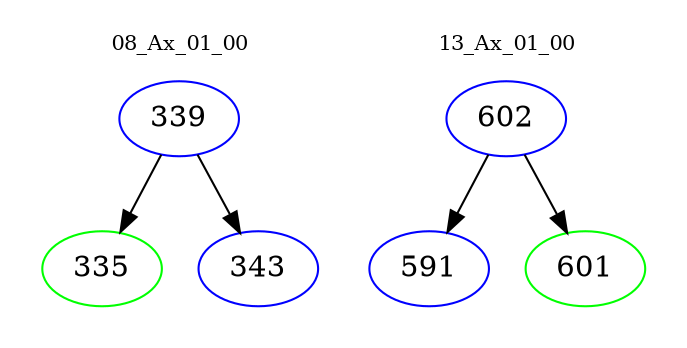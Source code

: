 digraph{
subgraph cluster_0 {
color = white
label = "08_Ax_01_00";
fontsize=10;
T0_339 [label="339", color="blue"]
T0_339 -> T0_335 [color="black"]
T0_335 [label="335", color="green"]
T0_339 -> T0_343 [color="black"]
T0_343 [label="343", color="blue"]
}
subgraph cluster_1 {
color = white
label = "13_Ax_01_00";
fontsize=10;
T1_602 [label="602", color="blue"]
T1_602 -> T1_591 [color="black"]
T1_591 [label="591", color="blue"]
T1_602 -> T1_601 [color="black"]
T1_601 [label="601", color="green"]
}
}
